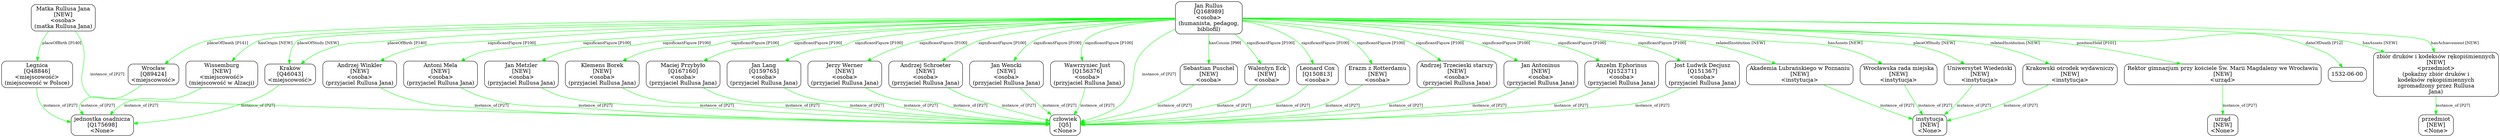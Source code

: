 digraph {
	node [shape=box,
		style=rounded
	];
	edge [fontsize=10];
	"Jan Rullus
[Q168989]
<osoba>
(humanista, pedagog,
bibliofil)"	[color=black,
		label="Jan Rullus
[Q168989]
<osoba>
(humanista, pedagog,
bibliofil)"];
	"Kraków
[Q46043]
<miejscowość>"	[color=black,
		label="Kraków
[Q46043]
<miejscowość>"];
	"Jan Rullus
[Q168989]
<osoba>
(humanista, pedagog,
bibliofil)" -> "Kraków
[Q46043]
<miejscowość>"	[color=green,
		label="placeOfBirth [P140]"];
	"Jan Rullus
[Q168989]
<osoba>
(humanista, pedagog,
bibliofil)" -> "Kraków
[Q46043]
<miejscowość>"	[color=green,
		label="placeOfStudy [NEW]"];
	"Wrocław
[Q89424]
<miejscowość>"	[color=black,
		label="Wrocław
[Q89424]
<miejscowość>"];
	"Jan Rullus
[Q168989]
<osoba>
(humanista, pedagog,
bibliofil)" -> "Wrocław
[Q89424]
<miejscowość>"	[color=green,
		label="placeOfDeath [P141]"];
	"Sebastian Puschel
[NEW]
<osoba>"	[color=black,
		label="Sebastian Puschel
[NEW]
<osoba>"];
	"Jan Rullus
[Q168989]
<osoba>
(humanista, pedagog,
bibliofil)" -> "Sebastian Puschel
[NEW]
<osoba>"	[color=green,
		label="hasCousin [P99]"];
	"Uniwersytet Wiedeński
[NEW]
<instytucja>"	[color=black,
		label="Uniwersytet Wiedeński
[NEW]
<instytucja>"];
	"Jan Rullus
[Q168989]
<osoba>
(humanista, pedagog,
bibliofil)" -> "Uniwersytet Wiedeński
[NEW]
<instytucja>"	[color=green,
		label="placeOfStudy [NEW]"];
	"Walentyn Eck
[NEW]
<osoba>"	[color=black,
		label="Walentyn Eck
[NEW]
<osoba>"];
	"Jan Rullus
[Q168989]
<osoba>
(humanista, pedagog,
bibliofil)" -> "Walentyn Eck
[NEW]
<osoba>"	[color=green,
		label="significantFigure [P100]"];
	"Leonard Cox
[Q150813]
<osoba>"	[color=black,
		label="Leonard Cox
[Q150813]
<osoba>"];
	"Jan Rullus
[Q168989]
<osoba>
(humanista, pedagog,
bibliofil)" -> "Leonard Cox
[Q150813]
<osoba>"	[color=green,
		label="significantFigure [P100]"];
	"Erazm z Rotterdamu
[NEW]
<osoba>"	[color=black,
		label="Erazm z Rotterdamu
[NEW]
<osoba>"];
	"Jan Rullus
[Q168989]
<osoba>
(humanista, pedagog,
bibliofil)" -> "Erazm z Rotterdamu
[NEW]
<osoba>"	[color=green,
		label="significantFigure [P100]"];
	"Krakowski ośrodek wydawniczy
[NEW]
<instytucja>"	[color=black,
		label="Krakowski ośrodek wydawniczy
[NEW]
<instytucja>"];
	"Jan Rullus
[Q168989]
<osoba>
(humanista, pedagog,
bibliofil)" -> "Krakowski ośrodek wydawniczy
[NEW]
<instytucja>"	[color=green,
		label="relatedInstitution [NEW]"];
	"Rektor gimnazjum przy kościele Św. Marii Magdaleny we Wrocławiu
[NEW]
<urząd>"	[color=black,
		label="Rektor gimnazjum przy kościele Św. Marii Magdaleny we Wrocławiu
[NEW]
<urząd>"];
	"Jan Rullus
[Q168989]
<osoba>
(humanista, pedagog,
bibliofil)" -> "Rektor gimnazjum przy kościele Św. Marii Magdaleny we Wrocławiu
[NEW]
<urząd>"	[color=green,
		label="positionHeld [P101]"];
	"Akademia Lubrańskiego w Poznaniu
[NEW]
<instytucja>"	[color=black,
		label="Akademia Lubrańskiego w Poznaniu
[NEW]
<instytucja>"];
	"Jan Rullus
[Q168989]
<osoba>
(humanista, pedagog,
bibliofil)" -> "Akademia Lubrańskiego w Poznaniu
[NEW]
<instytucja>"	[color=green,
		label="relatedInstitution [NEW]"];
	"Wrocławska rada miejska
[NEW]
<instytucja>"	[color=black,
		label="Wrocławska rada miejska
[NEW]
<instytucja>"];
	"Jan Rullus
[Q168989]
<osoba>
(humanista, pedagog,
bibliofil)" -> "Wrocławska rada miejska
[NEW]
<instytucja>"	[color=green,
		label="hasAssets [NEW]"];
	"Wissemburg
[NEW]
<miejscowość>
(miejscowość w Alzacji)"	[color=black,
		label="Wissemburg
[NEW]
<miejscowość>
(miejscowość w Alzacji)"];
	"Jan Rullus
[Q168989]
<osoba>
(humanista, pedagog,
bibliofil)" -> "Wissemburg
[NEW]
<miejscowość>
(miejscowość w Alzacji)"	[color=green,
		label="hasOrigin [NEW]"];
	"Andrzej Trzecieski starszy
[NEW]
<osoba>
(przyjaciel Rullusa Jana)"	[color=black,
		label="Andrzej Trzecieski starszy
[NEW]
<osoba>
(przyjaciel Rullusa Jana)"];
	"Jan Rullus
[Q168989]
<osoba>
(humanista, pedagog,
bibliofil)" -> "Andrzej Trzecieski starszy
[NEW]
<osoba>
(przyjaciel Rullusa Jana)"	[color=green,
		label="significantFigure [P100]"];
	"Jan Antoninus
[NEW]
<osoba>
(przyjaciel Rullusa Jana)"	[color=black,
		label="Jan Antoninus
[NEW]
<osoba>
(przyjaciel Rullusa Jana)"];
	"Jan Rullus
[Q168989]
<osoba>
(humanista, pedagog,
bibliofil)" -> "Jan Antoninus
[NEW]
<osoba>
(przyjaciel Rullusa Jana)"	[color=green,
		label="significantFigure [P100]"];
	"Anzelm Ephorinus
[Q152371]
<osoba>
(przyjaciel Rullusa Jana)"	[color=black,
		label="Anzelm Ephorinus
[Q152371]
<osoba>
(przyjaciel Rullusa Jana)"];
	"Jan Rullus
[Q168989]
<osoba>
(humanista, pedagog,
bibliofil)" -> "Anzelm Ephorinus
[Q152371]
<osoba>
(przyjaciel Rullusa Jana)"	[color=green,
		label="significantFigure [P100]"];
	"Jost Ludwik Decjusz
[Q151367]
<osoba>
(przyjaciel Rullusa Jana)"	[color=black,
		label="Jost Ludwik Decjusz
[Q151367]
<osoba>
(przyjaciel Rullusa Jana)"];
	"Jan Rullus
[Q168989]
<osoba>
(humanista, pedagog,
bibliofil)" -> "Jost Ludwik Decjusz
[Q151367]
<osoba>
(przyjaciel Rullusa Jana)"	[color=green,
		label="significantFigure [P100]"];
	"Andrzej Winkler
[NEW]
<osoba>
(przyjaciel Rullusa Jana)"	[color=black,
		label="Andrzej Winkler
[NEW]
<osoba>
(przyjaciel Rullusa Jana)"];
	"Jan Rullus
[Q168989]
<osoba>
(humanista, pedagog,
bibliofil)" -> "Andrzej Winkler
[NEW]
<osoba>
(przyjaciel Rullusa Jana)"	[color=green,
		label="significantFigure [P100]"];
	"Antoni Mela
[NEW]
<osoba>
(przyjaciel Rullusa Jana)"	[color=black,
		label="Antoni Mela
[NEW]
<osoba>
(przyjaciel Rullusa Jana)"];
	"Jan Rullus
[Q168989]
<osoba>
(humanista, pedagog,
bibliofil)" -> "Antoni Mela
[NEW]
<osoba>
(przyjaciel Rullusa Jana)"	[color=green,
		label="significantFigure [P100]"];
	"Jan Metzler
[NEW]
<osoba>
(przyjaciel Rullusa Jana)"	[color=black,
		label="Jan Metzler
[NEW]
<osoba>
(przyjaciel Rullusa Jana)"];
	"Jan Rullus
[Q168989]
<osoba>
(humanista, pedagog,
bibliofil)" -> "Jan Metzler
[NEW]
<osoba>
(przyjaciel Rullusa Jana)"	[color=green,
		label="significantFigure [P100]"];
	"Klemens Borek
[NEW]
<osoba>
(przyjaciel Rullusa Jana)"	[color=black,
		label="Klemens Borek
[NEW]
<osoba>
(przyjaciel Rullusa Jana)"];
	"Jan Rullus
[Q168989]
<osoba>
(humanista, pedagog,
bibliofil)" -> "Klemens Borek
[NEW]
<osoba>
(przyjaciel Rullusa Jana)"	[color=green,
		label="significantFigure [P100]"];
	"Maciej Przybyło
[Q167160]
<osoba>
(przyjaciel Rullusa Jana)"	[color=black,
		label="Maciej Przybyło
[Q167160]
<osoba>
(przyjaciel Rullusa Jana)"];
	"Jan Rullus
[Q168989]
<osoba>
(humanista, pedagog,
bibliofil)" -> "Maciej Przybyło
[Q167160]
<osoba>
(przyjaciel Rullusa Jana)"	[color=green,
		label="significantFigure [P100]"];
	"Jan Lang
[Q159765]
<osoba>
(przyjaciel Rullusa Jana)"	[color=black,
		label="Jan Lang
[Q159765]
<osoba>
(przyjaciel Rullusa Jana)"];
	"Jan Rullus
[Q168989]
<osoba>
(humanista, pedagog,
bibliofil)" -> "Jan Lang
[Q159765]
<osoba>
(przyjaciel Rullusa Jana)"	[color=green,
		label="significantFigure [P100]"];
	"Jerzy Werner
[NEW]
<osoba>
(przyjaciel Rullusa Jana)"	[color=black,
		label="Jerzy Werner
[NEW]
<osoba>
(przyjaciel Rullusa Jana)"];
	"Jan Rullus
[Q168989]
<osoba>
(humanista, pedagog,
bibliofil)" -> "Jerzy Werner
[NEW]
<osoba>
(przyjaciel Rullusa Jana)"	[color=green,
		label="significantFigure [P100]"];
	"Andrzej Schroeter
[NEW]
<osoba>
(przyjaciel Rullusa Jana)"	[color=black,
		label="Andrzej Schroeter
[NEW]
<osoba>
(przyjaciel Rullusa Jana)"];
	"Jan Rullus
[Q168989]
<osoba>
(humanista, pedagog,
bibliofil)" -> "Andrzej Schroeter
[NEW]
<osoba>
(przyjaciel Rullusa Jana)"	[color=green,
		label="significantFigure [P100]"];
	"Jan Wencki
[NEW]
<osoba>
(przyjaciel Rullusa Jana)"	[color=black,
		label="Jan Wencki
[NEW]
<osoba>
(przyjaciel Rullusa Jana)"];
	"Jan Rullus
[Q168989]
<osoba>
(humanista, pedagog,
bibliofil)" -> "Jan Wencki
[NEW]
<osoba>
(przyjaciel Rullusa Jana)"	[color=green,
		label="significantFigure [P100]"];
	"Wawrzyniec Just
[Q156376]
<osoba>
(przyjaciel Rullusa Jana)"	[color=black,
		label="Wawrzyniec Just
[Q156376]
<osoba>
(przyjaciel Rullusa Jana)"];
	"Jan Rullus
[Q168989]
<osoba>
(humanista, pedagog,
bibliofil)" -> "Wawrzyniec Just
[Q156376]
<osoba>
(przyjaciel Rullusa Jana)"	[color=green,
		label="significantFigure [P100]"];
	"zbiór druków i kodeksów rękopiśmiennych
[NEW]
<przedmiot>
(pokaźny zbiór druków i
kodeksów rękopiśmiennych
zgromadzony \
przez Rullusa
Jana)"	[color=black,
		label="zbiór druków i kodeksów rękopiśmiennych
[NEW]
<przedmiot>
(pokaźny zbiór druków i
kodeksów rękopiśmiennych
zgromadzony \
przez Rullusa
Jana)"];
	"Jan Rullus
[Q168989]
<osoba>
(humanista, pedagog,
bibliofil)" -> "zbiór druków i kodeksów rękopiśmiennych
[NEW]
<przedmiot>
(pokaźny zbiór druków i
kodeksów rękopiśmiennych
zgromadzony \
przez Rullusa
Jana)"	[color=green,
		label="hasAchievement [NEW]"];
	"Jan Rullus
[Q168989]
<osoba>
(humanista, pedagog,
bibliofil)" -> "zbiór druków i kodeksów rękopiśmiennych
[NEW]
<przedmiot>
(pokaźny zbiór druków i
kodeksów rękopiśmiennych
zgromadzony \
przez Rullusa
Jana)"	[color=green,
		label="hasAssets [NEW]"];
	"Jan Rullus
[Q168989]
<osoba>
(humanista, pedagog,
bibliofil)" -> "1532-06-00"	[color=green,
		label="dateOfDeath [P12]",
		minlen=1];
	"Jan Rullus
[Q168989]
<osoba>
(humanista, pedagog,
bibliofil)" -> "człowiek
[Q5]
<None>"	[color=green,
		label="instance_of [P27]"];
	"Kraków
[Q46043]
<miejscowość>" -> "jednostka osadnicza
[Q175698]
<None>"	[color=green,
		label="instance_of [P27]"];
	"Wrocław
[Q89424]
<miejscowość>" -> "jednostka osadnicza
[Q175698]
<None>"	[color=green,
		label="instance_of [P27]"];
	"Sebastian Puschel
[NEW]
<osoba>" -> "człowiek
[Q5]
<None>"	[color=green,
		label="instance_of [P27]"];
	"Uniwersytet Wiedeński
[NEW]
<instytucja>" -> "instytucja
[NEW]
<None>"	[color=green,
		label="instance_of [P27]"];
	"Walentyn Eck
[NEW]
<osoba>" -> "człowiek
[Q5]
<None>"	[color=green,
		label="instance_of [P27]"];
	"Leonard Cox
[Q150813]
<osoba>" -> "człowiek
[Q5]
<None>"	[color=green,
		label="instance_of [P27]"];
	"Erazm z Rotterdamu
[NEW]
<osoba>" -> "człowiek
[Q5]
<None>"	[color=green,
		label="instance_of [P27]"];
	"Krakowski ośrodek wydawniczy
[NEW]
<instytucja>" -> "instytucja
[NEW]
<None>"	[color=green,
		label="instance_of [P27]"];
	"Rektor gimnazjum przy kościele Św. Marii Magdaleny we Wrocławiu
[NEW]
<urząd>" -> "urząd
[NEW]
<None>"	[color=green,
		label="instance_of [P27]",
		minlen=1];
	"Akademia Lubrańskiego w Poznaniu
[NEW]
<instytucja>" -> "instytucja
[NEW]
<None>"	[color=green,
		label="instance_of [P27]"];
	"Wrocławska rada miejska
[NEW]
<instytucja>" -> "instytucja
[NEW]
<None>"	[color=green,
		label="instance_of [P27]"];
	"Wissemburg
[NEW]
<miejscowość>
(miejscowość w Alzacji)" -> "jednostka osadnicza
[Q175698]
<None>"	[color=green,
		label="instance_of [P27]"];
	"Matka Rullusa Jana
[NEW]
<osoba>
(matka Rullusa Jana)"	[color=black,
		label="Matka Rullusa Jana
[NEW]
<osoba>
(matka Rullusa Jana)"];
	"Legnica
[Q48846]
<miejscowość>
(miejscowość w Polsce)"	[color=black,
		label="Legnica
[Q48846]
<miejscowość>
(miejscowość w Polsce)"];
	"Matka Rullusa Jana
[NEW]
<osoba>
(matka Rullusa Jana)" -> "Legnica
[Q48846]
<miejscowość>
(miejscowość w Polsce)"	[color=green,
		label="placeOfBirth [P140]"];
	"Matka Rullusa Jana
[NEW]
<osoba>
(matka Rullusa Jana)" -> "człowiek
[Q5]
<None>"	[color=green,
		label="instance_of [P27]"];
	"Legnica
[Q48846]
<miejscowość>
(miejscowość w Polsce)" -> "jednostka osadnicza
[Q175698]
<None>"	[color=green,
		label="instance_of [P27]"];
	"Andrzej Trzecieski starszy
[NEW]
<osoba>
(przyjaciel Rullusa Jana)" -> "człowiek
[Q5]
<None>"	[color=green,
		label="instance_of [P27]"];
	"Jan Antoninus
[NEW]
<osoba>
(przyjaciel Rullusa Jana)" -> "człowiek
[Q5]
<None>"	[color=green,
		label="instance_of [P27]"];
	"Anzelm Ephorinus
[Q152371]
<osoba>
(przyjaciel Rullusa Jana)" -> "człowiek
[Q5]
<None>"	[color=green,
		label="instance_of [P27]"];
	"Jost Ludwik Decjusz
[Q151367]
<osoba>
(przyjaciel Rullusa Jana)" -> "człowiek
[Q5]
<None>"	[color=green,
		label="instance_of [P27]"];
	"Andrzej Winkler
[NEW]
<osoba>
(przyjaciel Rullusa Jana)" -> "człowiek
[Q5]
<None>"	[color=green,
		label="instance_of [P27]"];
	"Antoni Mela
[NEW]
<osoba>
(przyjaciel Rullusa Jana)" -> "człowiek
[Q5]
<None>"	[color=green,
		label="instance_of [P27]"];
	"Jan Metzler
[NEW]
<osoba>
(przyjaciel Rullusa Jana)" -> "człowiek
[Q5]
<None>"	[color=green,
		label="instance_of [P27]"];
	"Klemens Borek
[NEW]
<osoba>
(przyjaciel Rullusa Jana)" -> "człowiek
[Q5]
<None>"	[color=green,
		label="instance_of [P27]"];
	"Maciej Przybyło
[Q167160]
<osoba>
(przyjaciel Rullusa Jana)" -> "człowiek
[Q5]
<None>"	[color=green,
		label="instance_of [P27]"];
	"Jan Lang
[Q159765]
<osoba>
(przyjaciel Rullusa Jana)" -> "człowiek
[Q5]
<None>"	[color=green,
		label="instance_of [P27]"];
	"Jerzy Werner
[NEW]
<osoba>
(przyjaciel Rullusa Jana)" -> "człowiek
[Q5]
<None>"	[color=green,
		label="instance_of [P27]"];
	"Andrzej Schroeter
[NEW]
<osoba>
(przyjaciel Rullusa Jana)" -> "człowiek
[Q5]
<None>"	[color=green,
		label="instance_of [P27]"];
	"Jan Wencki
[NEW]
<osoba>
(przyjaciel Rullusa Jana)" -> "człowiek
[Q5]
<None>"	[color=green,
		label="instance_of [P27]"];
	"Wawrzyniec Just
[Q156376]
<osoba>
(przyjaciel Rullusa Jana)" -> "człowiek
[Q5]
<None>"	[color=green,
		label="instance_of [P27]"];
	"zbiór druków i kodeksów rękopiśmiennych
[NEW]
<przedmiot>
(pokaźny zbiór druków i
kodeksów rękopiśmiennych
zgromadzony \
przez Rullusa
Jana)" -> "przedmiot
[NEW]
<None>"	[color=green,
		label="instance_of [P27]",
		minlen=1];
}
